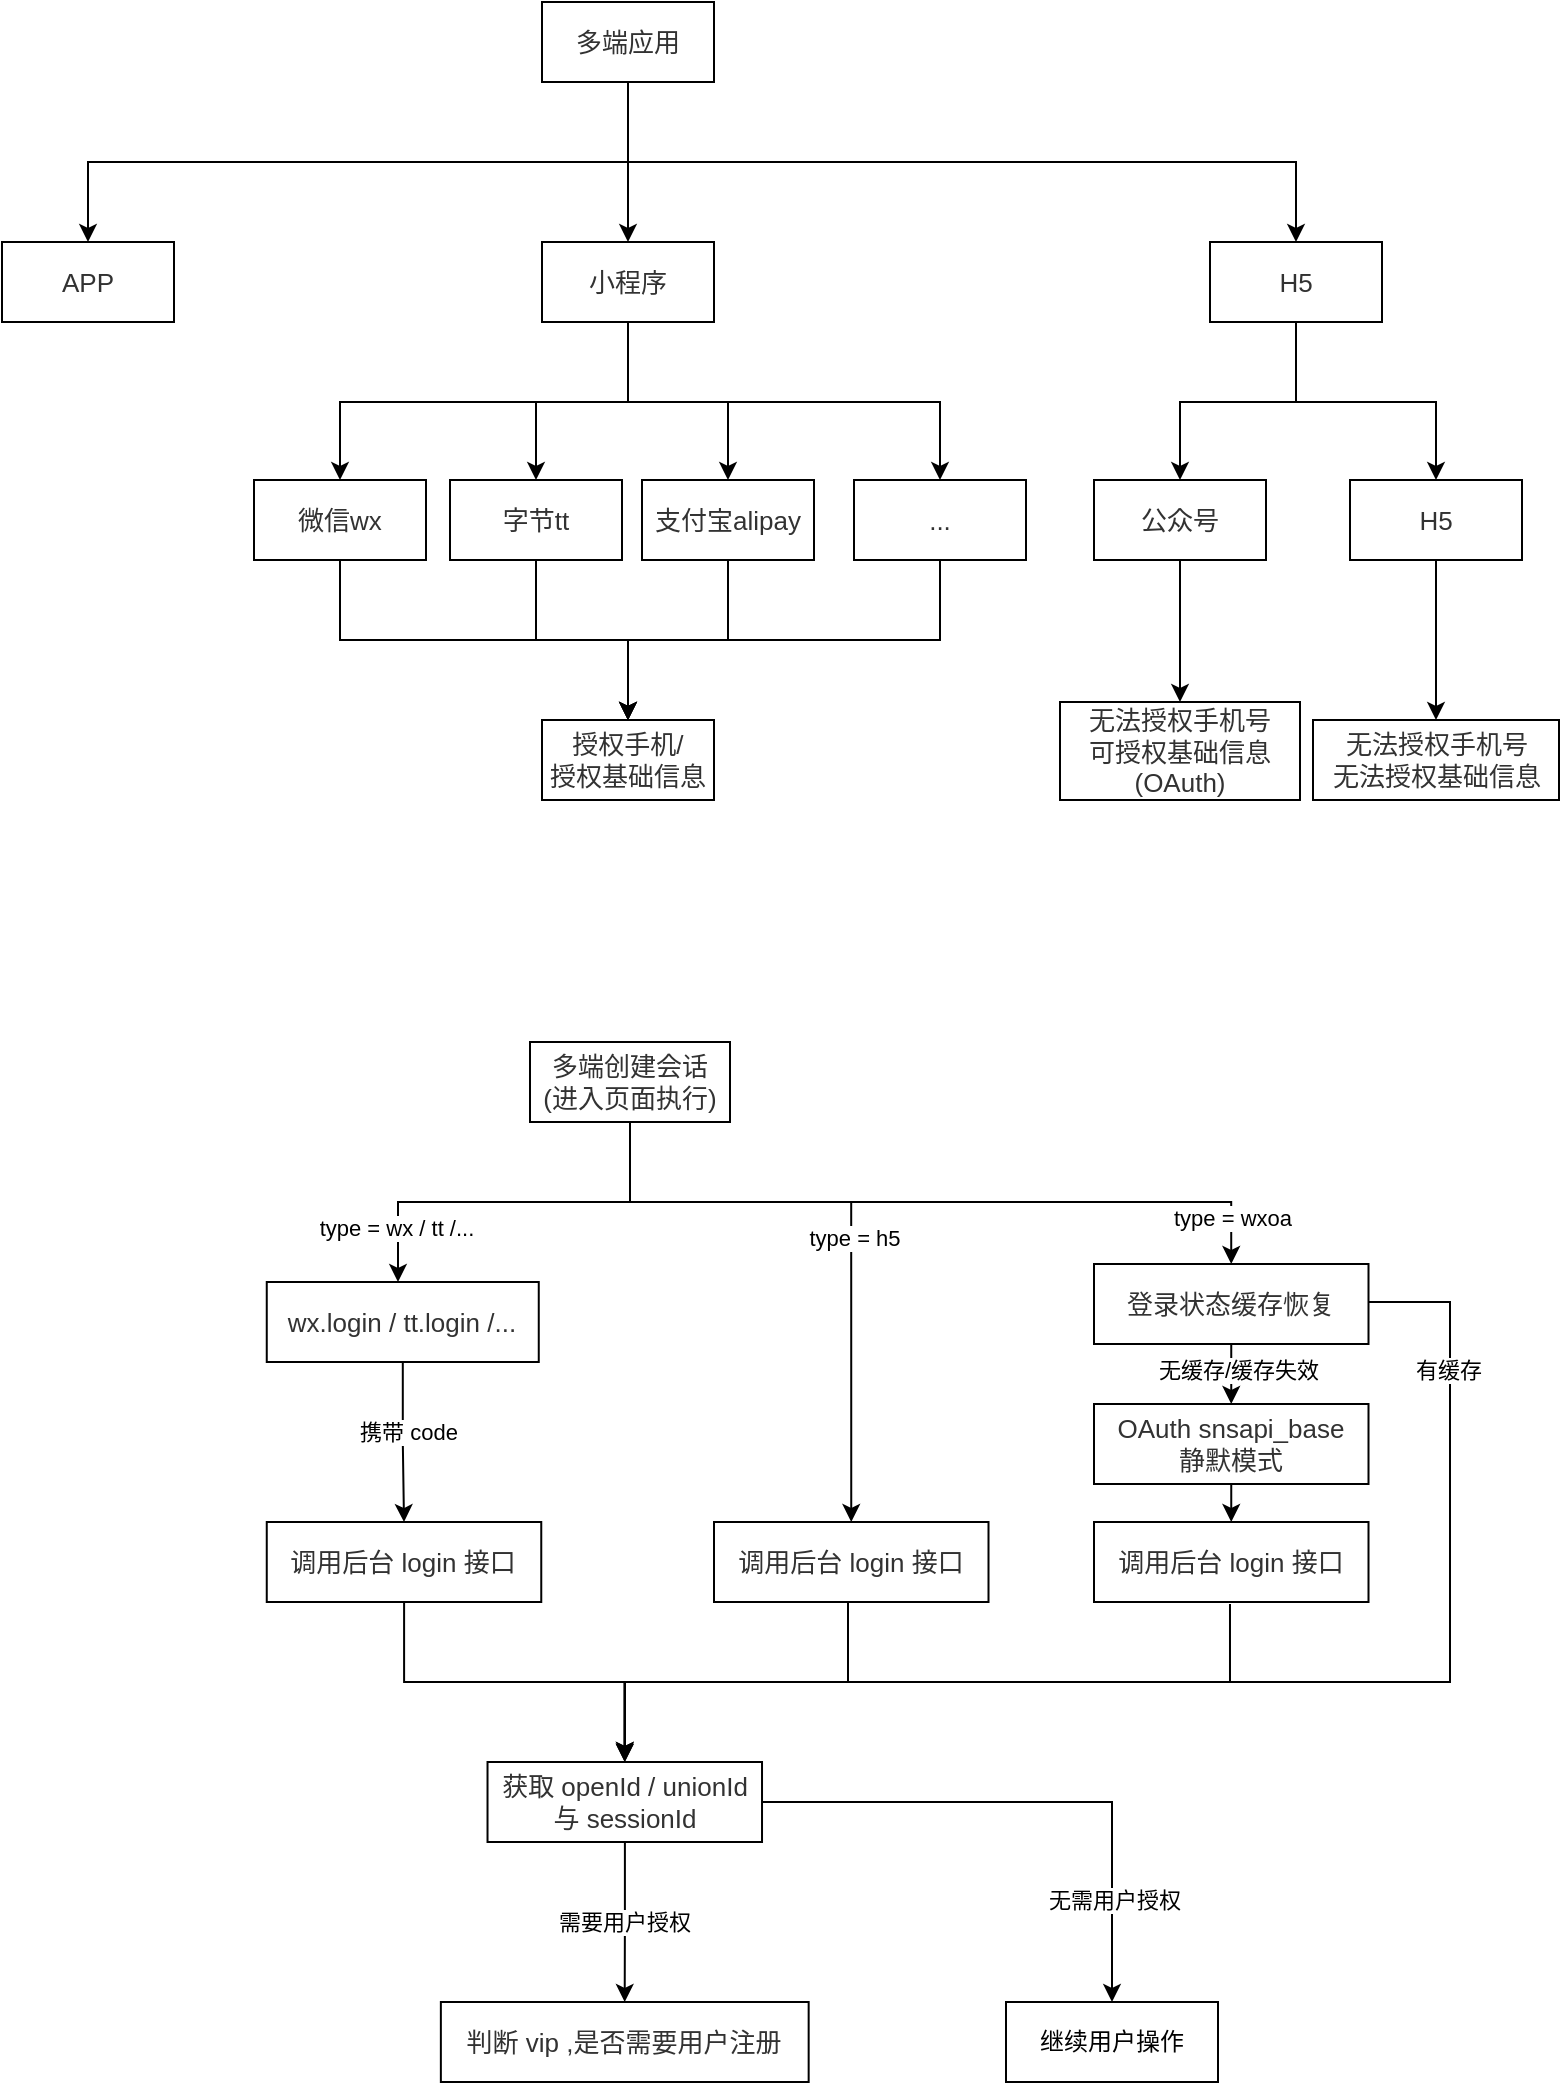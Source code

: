 <mxfile version="14.8.0" type="github" pages="2">
  <diagram id="C5RBs43oDa-KdzZeNtuy" name="创建会话">
    <mxGraphModel dx="924" dy="834" grid="0" gridSize="10" guides="1" tooltips="1" connect="1" arrows="1" fold="1" page="0" pageScale="1" pageWidth="827" pageHeight="1169" math="0" shadow="0">
      <root>
        <mxCell id="WIyWlLk6GJQsqaUBKTNV-0" />
        <mxCell id="WIyWlLk6GJQsqaUBKTNV-1" parent="WIyWlLk6GJQsqaUBKTNV-0" />
        <mxCell id="Mi_DHfxpMC7lXeQ3SID_-4" style="edgeStyle=orthogonalEdgeStyle;rounded=0;orthogonalLoop=1;jettySize=auto;html=1;entryX=0.5;entryY=0;entryDx=0;entryDy=0;" edge="1" parent="WIyWlLk6GJQsqaUBKTNV-1" source="Mi_DHfxpMC7lXeQ3SID_-0" target="Mi_DHfxpMC7lXeQ3SID_-1">
          <mxGeometry relative="1" as="geometry" />
        </mxCell>
        <mxCell id="Mi_DHfxpMC7lXeQ3SID_-5" style="edgeStyle=orthogonalEdgeStyle;rounded=0;orthogonalLoop=1;jettySize=auto;html=1;entryX=0.5;entryY=0;entryDx=0;entryDy=0;" edge="1" parent="WIyWlLk6GJQsqaUBKTNV-1" source="Mi_DHfxpMC7lXeQ3SID_-0" target="Mi_DHfxpMC7lXeQ3SID_-2">
          <mxGeometry relative="1" as="geometry">
            <Array as="points">
              <mxPoint x="339" y="120" />
              <mxPoint x="69" y="120" />
            </Array>
          </mxGeometry>
        </mxCell>
        <mxCell id="Mi_DHfxpMC7lXeQ3SID_-6" style="edgeStyle=orthogonalEdgeStyle;rounded=0;orthogonalLoop=1;jettySize=auto;html=1;entryX=0.5;entryY=0;entryDx=0;entryDy=0;" edge="1" parent="WIyWlLk6GJQsqaUBKTNV-1" source="Mi_DHfxpMC7lXeQ3SID_-0" target="Mi_DHfxpMC7lXeQ3SID_-3">
          <mxGeometry relative="1" as="geometry">
            <Array as="points">
              <mxPoint x="339" y="120" />
              <mxPoint x="673" y="120" />
            </Array>
          </mxGeometry>
        </mxCell>
        <mxCell id="Mi_DHfxpMC7lXeQ3SID_-0" value="&lt;span style=&quot;color: rgb(50 , 50 , 50) ; font-size: 13px ; background-color: rgba(255 , 255 , 255 , 0.01)&quot;&gt;多端应用&lt;/span&gt;" style="rounded=0;whiteSpace=wrap;html=1;" vertex="1" parent="WIyWlLk6GJQsqaUBKTNV-1">
          <mxGeometry x="296" y="40" width="86" height="40" as="geometry" />
        </mxCell>
        <mxCell id="Mi_DHfxpMC7lXeQ3SID_-11" style="edgeStyle=orthogonalEdgeStyle;rounded=0;orthogonalLoop=1;jettySize=auto;html=1;" edge="1" parent="WIyWlLk6GJQsqaUBKTNV-1" source="Mi_DHfxpMC7lXeQ3SID_-1" target="Mi_DHfxpMC7lXeQ3SID_-7">
          <mxGeometry relative="1" as="geometry">
            <Array as="points">
              <mxPoint x="339" y="240" />
              <mxPoint x="195" y="240" />
            </Array>
          </mxGeometry>
        </mxCell>
        <mxCell id="Mi_DHfxpMC7lXeQ3SID_-12" style="edgeStyle=orthogonalEdgeStyle;rounded=0;orthogonalLoop=1;jettySize=auto;html=1;entryX=0.5;entryY=0;entryDx=0;entryDy=0;" edge="1" parent="WIyWlLk6GJQsqaUBKTNV-1" source="Mi_DHfxpMC7lXeQ3SID_-1" target="Mi_DHfxpMC7lXeQ3SID_-8">
          <mxGeometry relative="1" as="geometry">
            <Array as="points">
              <mxPoint x="339" y="240" />
              <mxPoint x="293" y="240" />
            </Array>
          </mxGeometry>
        </mxCell>
        <mxCell id="Mi_DHfxpMC7lXeQ3SID_-13" style="edgeStyle=orthogonalEdgeStyle;rounded=0;orthogonalLoop=1;jettySize=auto;html=1;" edge="1" parent="WIyWlLk6GJQsqaUBKTNV-1" source="Mi_DHfxpMC7lXeQ3SID_-1" target="Mi_DHfxpMC7lXeQ3SID_-9">
          <mxGeometry relative="1" as="geometry">
            <Array as="points">
              <mxPoint x="339" y="240" />
              <mxPoint x="389" y="240" />
            </Array>
          </mxGeometry>
        </mxCell>
        <mxCell id="Mi_DHfxpMC7lXeQ3SID_-14" style="edgeStyle=orthogonalEdgeStyle;rounded=0;orthogonalLoop=1;jettySize=auto;html=1;" edge="1" parent="WIyWlLk6GJQsqaUBKTNV-1" source="Mi_DHfxpMC7lXeQ3SID_-1" target="Mi_DHfxpMC7lXeQ3SID_-10">
          <mxGeometry relative="1" as="geometry">
            <Array as="points">
              <mxPoint x="339" y="240" />
              <mxPoint x="495" y="240" />
            </Array>
          </mxGeometry>
        </mxCell>
        <mxCell id="Mi_DHfxpMC7lXeQ3SID_-1" value="&lt;font color=&quot;#323232&quot;&gt;&lt;span style=&quot;font-size: 13px ; background-color: rgba(255 , 255 , 255 , 0.01)&quot;&gt;小程序&lt;br&gt;&lt;/span&gt;&lt;/font&gt;" style="rounded=0;whiteSpace=wrap;html=1;" vertex="1" parent="WIyWlLk6GJQsqaUBKTNV-1">
          <mxGeometry x="296" y="160" width="86" height="40" as="geometry" />
        </mxCell>
        <mxCell id="Mi_DHfxpMC7lXeQ3SID_-2" value="&lt;span style=&quot;color: rgb(50 , 50 , 50) ; font-size: 13px ; background-color: rgba(255 , 255 , 255 , 0.01)&quot;&gt;APP&lt;/span&gt;" style="rounded=0;whiteSpace=wrap;html=1;" vertex="1" parent="WIyWlLk6GJQsqaUBKTNV-1">
          <mxGeometry x="26" y="160" width="86" height="40" as="geometry" />
        </mxCell>
        <mxCell id="Mi_DHfxpMC7lXeQ3SID_-22" style="edgeStyle=orthogonalEdgeStyle;rounded=0;orthogonalLoop=1;jettySize=auto;html=1;" edge="1" parent="WIyWlLk6GJQsqaUBKTNV-1" source="Mi_DHfxpMC7lXeQ3SID_-3" target="Mi_DHfxpMC7lXeQ3SID_-20">
          <mxGeometry relative="1" as="geometry">
            <Array as="points">
              <mxPoint x="673" y="240" />
              <mxPoint x="615" y="240" />
            </Array>
          </mxGeometry>
        </mxCell>
        <mxCell id="Mi_DHfxpMC7lXeQ3SID_-23" style="edgeStyle=orthogonalEdgeStyle;rounded=0;orthogonalLoop=1;jettySize=auto;html=1;" edge="1" parent="WIyWlLk6GJQsqaUBKTNV-1" source="Mi_DHfxpMC7lXeQ3SID_-3" target="Mi_DHfxpMC7lXeQ3SID_-21">
          <mxGeometry relative="1" as="geometry">
            <Array as="points">
              <mxPoint x="673" y="240" />
              <mxPoint x="743" y="240" />
            </Array>
          </mxGeometry>
        </mxCell>
        <mxCell id="Mi_DHfxpMC7lXeQ3SID_-3" value="&lt;span style=&quot;color: rgb(50 , 50 , 50) ; font-size: 13px ; background-color: rgba(255 , 255 , 255 , 0.01)&quot;&gt;H5&lt;/span&gt;" style="rounded=0;whiteSpace=wrap;html=1;" vertex="1" parent="WIyWlLk6GJQsqaUBKTNV-1">
          <mxGeometry x="630" y="160" width="86" height="40" as="geometry" />
        </mxCell>
        <mxCell id="Mi_DHfxpMC7lXeQ3SID_-16" style="edgeStyle=orthogonalEdgeStyle;rounded=0;orthogonalLoop=1;jettySize=auto;html=1;entryX=0.5;entryY=0;entryDx=0;entryDy=0;" edge="1" parent="WIyWlLk6GJQsqaUBKTNV-1" source="Mi_DHfxpMC7lXeQ3SID_-7" target="Mi_DHfxpMC7lXeQ3SID_-15">
          <mxGeometry relative="1" as="geometry">
            <Array as="points">
              <mxPoint x="195" y="359" />
              <mxPoint x="339" y="359" />
            </Array>
          </mxGeometry>
        </mxCell>
        <mxCell id="Mi_DHfxpMC7lXeQ3SID_-7" value="&lt;font color=&quot;#323232&quot;&gt;&lt;span style=&quot;font-size: 13px ; background-color: rgba(255 , 255 , 255 , 0.01)&quot;&gt;微信wx&lt;/span&gt;&lt;/font&gt;" style="rounded=0;whiteSpace=wrap;html=1;" vertex="1" parent="WIyWlLk6GJQsqaUBKTNV-1">
          <mxGeometry x="152" y="279" width="86" height="40" as="geometry" />
        </mxCell>
        <mxCell id="Mi_DHfxpMC7lXeQ3SID_-17" style="edgeStyle=orthogonalEdgeStyle;rounded=0;orthogonalLoop=1;jettySize=auto;html=1;entryX=0.5;entryY=0;entryDx=0;entryDy=0;" edge="1" parent="WIyWlLk6GJQsqaUBKTNV-1" source="Mi_DHfxpMC7lXeQ3SID_-8" target="Mi_DHfxpMC7lXeQ3SID_-15">
          <mxGeometry relative="1" as="geometry">
            <mxPoint x="336" y="389" as="targetPoint" />
            <Array as="points">
              <mxPoint x="293" y="359" />
              <mxPoint x="339" y="359" />
            </Array>
          </mxGeometry>
        </mxCell>
        <mxCell id="Mi_DHfxpMC7lXeQ3SID_-8" value="&lt;font color=&quot;#323232&quot;&gt;&lt;span style=&quot;font-size: 13px ; background-color: rgba(255 , 255 , 255 , 0.01)&quot;&gt;字节tt&lt;/span&gt;&lt;/font&gt;" style="rounded=0;whiteSpace=wrap;html=1;" vertex="1" parent="WIyWlLk6GJQsqaUBKTNV-1">
          <mxGeometry x="250" y="279" width="86" height="40" as="geometry" />
        </mxCell>
        <mxCell id="Mi_DHfxpMC7lXeQ3SID_-18" style="edgeStyle=orthogonalEdgeStyle;rounded=0;orthogonalLoop=1;jettySize=auto;html=1;entryX=0.5;entryY=0;entryDx=0;entryDy=0;" edge="1" parent="WIyWlLk6GJQsqaUBKTNV-1" source="Mi_DHfxpMC7lXeQ3SID_-9" target="Mi_DHfxpMC7lXeQ3SID_-15">
          <mxGeometry relative="1" as="geometry" />
        </mxCell>
        <mxCell id="Mi_DHfxpMC7lXeQ3SID_-9" value="&lt;span style=&quot;color: rgb(50 , 50 , 50) ; font-size: 13px ; background-color: rgba(255 , 255 , 255 , 0.01)&quot;&gt;支付宝alipay&lt;/span&gt;" style="rounded=0;whiteSpace=wrap;html=1;" vertex="1" parent="WIyWlLk6GJQsqaUBKTNV-1">
          <mxGeometry x="346" y="279" width="86" height="40" as="geometry" />
        </mxCell>
        <mxCell id="Mi_DHfxpMC7lXeQ3SID_-19" style="edgeStyle=orthogonalEdgeStyle;rounded=0;orthogonalLoop=1;jettySize=auto;html=1;entryX=0.5;entryY=0;entryDx=0;entryDy=0;" edge="1" parent="WIyWlLk6GJQsqaUBKTNV-1" source="Mi_DHfxpMC7lXeQ3SID_-10" target="Mi_DHfxpMC7lXeQ3SID_-15">
          <mxGeometry relative="1" as="geometry">
            <Array as="points">
              <mxPoint x="495" y="359" />
              <mxPoint x="339" y="359" />
            </Array>
          </mxGeometry>
        </mxCell>
        <mxCell id="Mi_DHfxpMC7lXeQ3SID_-10" value="&lt;font color=&quot;#323232&quot;&gt;&lt;span style=&quot;font-size: 13px ; background-color: rgba(255 , 255 , 255 , 0.01)&quot;&gt;...&lt;br&gt;&lt;/span&gt;&lt;/font&gt;" style="rounded=0;whiteSpace=wrap;html=1;" vertex="1" parent="WIyWlLk6GJQsqaUBKTNV-1">
          <mxGeometry x="452" y="279" width="86" height="40" as="geometry" />
        </mxCell>
        <mxCell id="Mi_DHfxpMC7lXeQ3SID_-15" value="&lt;font color=&quot;#323232&quot;&gt;&lt;span style=&quot;font-size: 13px ; background-color: rgba(255 , 255 , 255 , 0.01)&quot;&gt;授权手机/&lt;br&gt;授权基础信息&lt;/span&gt;&lt;/font&gt;" style="rounded=0;whiteSpace=wrap;html=1;" vertex="1" parent="WIyWlLk6GJQsqaUBKTNV-1">
          <mxGeometry x="296" y="399" width="86" height="40" as="geometry" />
        </mxCell>
        <mxCell id="Mi_DHfxpMC7lXeQ3SID_-26" style="edgeStyle=orthogonalEdgeStyle;rounded=0;orthogonalLoop=1;jettySize=auto;html=1;entryX=0.5;entryY=0;entryDx=0;entryDy=0;" edge="1" parent="WIyWlLk6GJQsqaUBKTNV-1" source="Mi_DHfxpMC7lXeQ3SID_-20" target="Mi_DHfxpMC7lXeQ3SID_-24">
          <mxGeometry relative="1" as="geometry" />
        </mxCell>
        <mxCell id="Mi_DHfxpMC7lXeQ3SID_-20" value="&lt;span style=&quot;color: rgb(50 , 50 , 50) ; font-size: 13px ; background-color: rgba(255 , 255 , 255 , 0.01)&quot;&gt;公众号&lt;br&gt;&lt;/span&gt;" style="rounded=0;whiteSpace=wrap;html=1;" vertex="1" parent="WIyWlLk6GJQsqaUBKTNV-1">
          <mxGeometry x="572" y="279" width="86" height="40" as="geometry" />
        </mxCell>
        <mxCell id="Mi_DHfxpMC7lXeQ3SID_-27" style="edgeStyle=orthogonalEdgeStyle;rounded=0;orthogonalLoop=1;jettySize=auto;html=1;entryX=0.5;entryY=0;entryDx=0;entryDy=0;" edge="1" parent="WIyWlLk6GJQsqaUBKTNV-1" source="Mi_DHfxpMC7lXeQ3SID_-21" target="Mi_DHfxpMC7lXeQ3SID_-25">
          <mxGeometry relative="1" as="geometry" />
        </mxCell>
        <mxCell id="Mi_DHfxpMC7lXeQ3SID_-21" value="&lt;font color=&quot;#323232&quot;&gt;&lt;span style=&quot;font-size: 13px ; background-color: rgba(255 , 255 , 255 , 0.01)&quot;&gt;H5&lt;/span&gt;&lt;/font&gt;" style="rounded=0;whiteSpace=wrap;html=1;" vertex="1" parent="WIyWlLk6GJQsqaUBKTNV-1">
          <mxGeometry x="700" y="279" width="86" height="40" as="geometry" />
        </mxCell>
        <mxCell id="Mi_DHfxpMC7lXeQ3SID_-24" value="&lt;span style=&quot;color: rgb(50 , 50 , 50) ; font-size: 13px ; background-color: rgba(255 , 255 , 255 , 0.01)&quot;&gt;无法授权手机号&lt;br&gt;可授权基础信息&lt;br&gt;(OAuth)&lt;br&gt;&lt;/span&gt;" style="rounded=0;whiteSpace=wrap;html=1;" vertex="1" parent="WIyWlLk6GJQsqaUBKTNV-1">
          <mxGeometry x="555" y="390" width="120" height="49" as="geometry" />
        </mxCell>
        <mxCell id="Mi_DHfxpMC7lXeQ3SID_-25" value="&lt;span style=&quot;color: rgb(50 , 50 , 50) ; font-size: 13px ; background-color: rgba(255 , 255 , 255 , 0.01)&quot;&gt;无法授权手机号&lt;br&gt;无法授权基础信息&lt;br&gt;&lt;/span&gt;" style="rounded=0;whiteSpace=wrap;html=1;" vertex="1" parent="WIyWlLk6GJQsqaUBKTNV-1">
          <mxGeometry x="681.5" y="399" width="123" height="40" as="geometry" />
        </mxCell>
        <mxCell id="Mi_DHfxpMC7lXeQ3SID_-30" style="edgeStyle=orthogonalEdgeStyle;rounded=0;orthogonalLoop=1;jettySize=auto;html=1;exitX=0.5;exitY=1;exitDx=0;exitDy=0;" edge="1" parent="WIyWlLk6GJQsqaUBKTNV-1" source="Mi_DHfxpMC7lXeQ3SID_-28" target="Mi_DHfxpMC7lXeQ3SID_-29">
          <mxGeometry relative="1" as="geometry">
            <Array as="points">
              <mxPoint x="340" y="640" />
              <mxPoint x="224" y="640" />
            </Array>
          </mxGeometry>
        </mxCell>
        <mxCell id="Mi_DHfxpMC7lXeQ3SID_-31" value="type = wx / tt /..." style="edgeLabel;html=1;align=center;verticalAlign=middle;resizable=0;points=[];" vertex="1" connectable="0" parent="Mi_DHfxpMC7lXeQ3SID_-30">
          <mxGeometry x="0.723" y="-1" relative="1" as="geometry">
            <mxPoint as="offset" />
          </mxGeometry>
        </mxCell>
        <mxCell id="Mi_DHfxpMC7lXeQ3SID_-57" style="edgeStyle=orthogonalEdgeStyle;rounded=0;orthogonalLoop=1;jettySize=auto;html=1;exitX=0.5;exitY=1;exitDx=0;exitDy=0;entryX=0.5;entryY=0;entryDx=0;entryDy=0;" edge="1" parent="WIyWlLk6GJQsqaUBKTNV-1" source="Mi_DHfxpMC7lXeQ3SID_-28" target="Mi_DHfxpMC7lXeQ3SID_-43">
          <mxGeometry relative="1" as="geometry">
            <mxPoint x="451" y="727" as="targetPoint" />
            <Array as="points">
              <mxPoint x="340" y="640" />
              <mxPoint x="451" y="640" />
            </Array>
          </mxGeometry>
        </mxCell>
        <mxCell id="Mi_DHfxpMC7lXeQ3SID_-58" value="type = h5" style="edgeLabel;html=1;align=center;verticalAlign=middle;resizable=0;points=[];" vertex="1" connectable="0" parent="Mi_DHfxpMC7lXeQ3SID_-57">
          <mxGeometry x="0.714" y="1" relative="1" as="geometry">
            <mxPoint y="-98" as="offset" />
          </mxGeometry>
        </mxCell>
        <mxCell id="Mi_DHfxpMC7lXeQ3SID_-133" value="type = wxoa" style="edgeStyle=orthogonalEdgeStyle;rounded=0;orthogonalLoop=1;jettySize=auto;html=1;exitX=0.5;exitY=1;exitDx=0;exitDy=0;endArrow=classic;endFill=1;entryX=0.5;entryY=0;entryDx=0;entryDy=0;" edge="1" parent="WIyWlLk6GJQsqaUBKTNV-1" source="Mi_DHfxpMC7lXeQ3SID_-28" target="u9Ts8fG_YbCbH6M2eurg-0">
          <mxGeometry x="0.876" relative="1" as="geometry">
            <Array as="points">
              <mxPoint x="340" y="640" />
              <mxPoint x="641" y="640" />
            </Array>
            <mxPoint as="offset" />
          </mxGeometry>
        </mxCell>
        <mxCell id="Mi_DHfxpMC7lXeQ3SID_-28" value="&lt;span style=&quot;color: rgb(50 , 50 , 50) ; font-size: 13px ; background-color: rgba(255 , 255 , 255 , 0.01)&quot;&gt;多端创建会话&lt;br&gt;(进入页面执行)&lt;br&gt;&lt;/span&gt;" style="rounded=0;whiteSpace=wrap;html=1;" vertex="1" parent="WIyWlLk6GJQsqaUBKTNV-1">
          <mxGeometry x="290" y="560" width="100" height="40" as="geometry" />
        </mxCell>
        <mxCell id="Mi_DHfxpMC7lXeQ3SID_-38" style="edgeStyle=orthogonalEdgeStyle;rounded=0;orthogonalLoop=1;jettySize=auto;html=1;entryX=0.5;entryY=0;entryDx=0;entryDy=0;" edge="1" parent="WIyWlLk6GJQsqaUBKTNV-1" source="Mi_DHfxpMC7lXeQ3SID_-29" target="Mi_DHfxpMC7lXeQ3SID_-36">
          <mxGeometry relative="1" as="geometry" />
        </mxCell>
        <mxCell id="Mi_DHfxpMC7lXeQ3SID_-39" value="携带 code" style="edgeLabel;html=1;align=center;verticalAlign=middle;resizable=0;points=[];" vertex="1" connectable="0" parent="Mi_DHfxpMC7lXeQ3SID_-38">
          <mxGeometry x="-0.15" y="2" relative="1" as="geometry">
            <mxPoint as="offset" />
          </mxGeometry>
        </mxCell>
        <mxCell id="Mi_DHfxpMC7lXeQ3SID_-29" value="&lt;font color=&quot;#323232&quot;&gt;&lt;span style=&quot;font-size: 13px ; background-color: rgba(255 , 255 , 255 , 0.01)&quot;&gt;wx.login / tt.login /...&lt;br&gt;&lt;/span&gt;&lt;/font&gt;" style="rounded=0;whiteSpace=wrap;html=1;" vertex="1" parent="WIyWlLk6GJQsqaUBKTNV-1">
          <mxGeometry x="158.38" y="680" width="136" height="40" as="geometry" />
        </mxCell>
        <mxCell id="Mi_DHfxpMC7lXeQ3SID_-42" style="edgeStyle=orthogonalEdgeStyle;rounded=0;orthogonalLoop=1;jettySize=auto;html=1;entryX=0.5;entryY=0;entryDx=0;entryDy=0;" edge="1" parent="WIyWlLk6GJQsqaUBKTNV-1" source="Mi_DHfxpMC7lXeQ3SID_-36" target="Mi_DHfxpMC7lXeQ3SID_-41">
          <mxGeometry relative="1" as="geometry">
            <Array as="points">
              <mxPoint x="227" y="880" />
              <mxPoint x="337" y="880" />
            </Array>
          </mxGeometry>
        </mxCell>
        <mxCell id="Mi_DHfxpMC7lXeQ3SID_-36" value="&lt;font color=&quot;#323232&quot;&gt;&lt;span style=&quot;font-size: 13px ; background-color: rgba(255 , 255 , 255 , 0.01)&quot;&gt;调用后台 login 接口&lt;/span&gt;&lt;/font&gt;" style="rounded=0;whiteSpace=wrap;html=1;" vertex="1" parent="WIyWlLk6GJQsqaUBKTNV-1">
          <mxGeometry x="158.38" y="800" width="137.25" height="40" as="geometry" />
        </mxCell>
        <mxCell id="Mi_DHfxpMC7lXeQ3SID_-47" style="edgeStyle=orthogonalEdgeStyle;rounded=0;orthogonalLoop=1;jettySize=auto;html=1;" edge="1" parent="WIyWlLk6GJQsqaUBKTNV-1" source="Mi_DHfxpMC7lXeQ3SID_-41" target="Mi_DHfxpMC7lXeQ3SID_-46">
          <mxGeometry relative="1" as="geometry" />
        </mxCell>
        <mxCell id="u9Ts8fG_YbCbH6M2eurg-5" value="需要用户授权" style="edgeLabel;html=1;align=center;verticalAlign=middle;resizable=0;points=[];" vertex="1" connectable="0" parent="Mi_DHfxpMC7lXeQ3SID_-47">
          <mxGeometry x="0.001" y="-1" relative="1" as="geometry">
            <mxPoint as="offset" />
          </mxGeometry>
        </mxCell>
        <mxCell id="u9Ts8fG_YbCbH6M2eurg-6" style="edgeStyle=orthogonalEdgeStyle;rounded=0;orthogonalLoop=1;jettySize=auto;html=1;endArrow=classic;endFill=1;entryX=0.5;entryY=0;entryDx=0;entryDy=0;" edge="1" parent="WIyWlLk6GJQsqaUBKTNV-1" source="Mi_DHfxpMC7lXeQ3SID_-41" target="u9Ts8fG_YbCbH6M2eurg-7">
          <mxGeometry relative="1" as="geometry">
            <mxPoint x="580" y="1034" as="targetPoint" />
          </mxGeometry>
        </mxCell>
        <mxCell id="u9Ts8fG_YbCbH6M2eurg-8" value="无需用户授权" style="edgeLabel;html=1;align=center;verticalAlign=middle;resizable=0;points=[];" vertex="1" connectable="0" parent="u9Ts8fG_YbCbH6M2eurg-6">
          <mxGeometry x="0.629" y="1" relative="1" as="geometry">
            <mxPoint as="offset" />
          </mxGeometry>
        </mxCell>
        <mxCell id="Mi_DHfxpMC7lXeQ3SID_-41" value="&lt;span style=&quot;color: rgb(50 , 50 , 50) ; font-size: 13px ; background-color: rgba(255 , 255 , 255 , 0.01)&quot;&gt;获取 openId / unionId 与 sessionId&lt;/span&gt;" style="rounded=0;whiteSpace=wrap;html=1;" vertex="1" parent="WIyWlLk6GJQsqaUBKTNV-1">
          <mxGeometry x="268.76" y="920" width="137.25" height="40" as="geometry" />
        </mxCell>
        <mxCell id="Mi_DHfxpMC7lXeQ3SID_-45" style="edgeStyle=orthogonalEdgeStyle;rounded=0;orthogonalLoop=1;jettySize=auto;html=1;entryX=0.5;entryY=0;entryDx=0;entryDy=0;" edge="1" parent="WIyWlLk6GJQsqaUBKTNV-1">
          <mxGeometry relative="1" as="geometry">
            <mxPoint x="449" y="838" as="sourcePoint" />
            <mxPoint x="337.385" y="920" as="targetPoint" />
            <Array as="points">
              <mxPoint x="449" y="880" />
              <mxPoint x="337" y="880" />
            </Array>
          </mxGeometry>
        </mxCell>
        <mxCell id="Mi_DHfxpMC7lXeQ3SID_-43" value="&lt;font color=&quot;#323232&quot;&gt;&lt;span style=&quot;font-size: 13px ; background-color: rgba(255 , 255 , 255 , 0.01)&quot;&gt;调用后台 login 接口&lt;/span&gt;&lt;/font&gt;" style="rounded=0;whiteSpace=wrap;html=1;" vertex="1" parent="WIyWlLk6GJQsqaUBKTNV-1">
          <mxGeometry x="382" y="800" width="137.25" height="40" as="geometry" />
        </mxCell>
        <mxCell id="Mi_DHfxpMC7lXeQ3SID_-46" value="&lt;font color=&quot;#323232&quot;&gt;&lt;span style=&quot;font-size: 13px ; background-color: rgba(255 , 255 , 255 , 0.01)&quot;&gt;判断 vip ,是否需要用户注册&lt;br&gt;&lt;/span&gt;&lt;/font&gt;" style="rounded=0;whiteSpace=wrap;html=1;" vertex="1" parent="WIyWlLk6GJQsqaUBKTNV-1">
          <mxGeometry x="245.43" y="1040" width="183.9" height="40" as="geometry" />
        </mxCell>
        <mxCell id="Mi_DHfxpMC7lXeQ3SID_-136" style="edgeStyle=orthogonalEdgeStyle;rounded=0;orthogonalLoop=1;jettySize=auto;html=1;exitX=0.5;exitY=1;exitDx=0;exitDy=0;entryX=0.5;entryY=0;entryDx=0;entryDy=0;endArrow=classic;endFill=1;" edge="1" parent="WIyWlLk6GJQsqaUBKTNV-1" source="Mi_DHfxpMC7lXeQ3SID_-132" target="Mi_DHfxpMC7lXeQ3SID_-135">
          <mxGeometry relative="1" as="geometry" />
        </mxCell>
        <mxCell id="Mi_DHfxpMC7lXeQ3SID_-132" value="&lt;font color=&quot;#323232&quot;&gt;&lt;span style=&quot;font-size: 13px ; background-color: rgba(255 , 255 , 255 , 0.01)&quot;&gt;OAuth snsapi_base&lt;br&gt;静默模式&lt;br&gt;&lt;/span&gt;&lt;/font&gt;" style="rounded=0;whiteSpace=wrap;html=1;" vertex="1" parent="WIyWlLk6GJQsqaUBKTNV-1">
          <mxGeometry x="572" y="741" width="137.25" height="40" as="geometry" />
        </mxCell>
        <mxCell id="Mi_DHfxpMC7lXeQ3SID_-137" style="edgeStyle=orthogonalEdgeStyle;rounded=0;orthogonalLoop=1;jettySize=auto;html=1;exitX=0.5;exitY=1;exitDx=0;exitDy=0;entryX=0.5;entryY=0;entryDx=0;entryDy=0;endArrow=classic;endFill=1;" edge="1" parent="WIyWlLk6GJQsqaUBKTNV-1">
          <mxGeometry relative="1" as="geometry">
            <mxPoint x="639.995" y="841" as="sourcePoint" />
            <mxPoint x="337.385" y="919" as="targetPoint" />
            <Array as="points">
              <mxPoint x="640" y="880" />
              <mxPoint x="337" y="880" />
            </Array>
          </mxGeometry>
        </mxCell>
        <mxCell id="Mi_DHfxpMC7lXeQ3SID_-135" value="&lt;font color=&quot;#323232&quot;&gt;&lt;span style=&quot;font-size: 13px ; background-color: rgba(255 , 255 , 255 , 0.01)&quot;&gt;调用后台 login 接口&lt;/span&gt;&lt;/font&gt;" style="rounded=0;whiteSpace=wrap;html=1;" vertex="1" parent="WIyWlLk6GJQsqaUBKTNV-1">
          <mxGeometry x="572" y="800" width="137.25" height="40" as="geometry" />
        </mxCell>
        <mxCell id="u9Ts8fG_YbCbH6M2eurg-1" style="edgeStyle=orthogonalEdgeStyle;rounded=0;orthogonalLoop=1;jettySize=auto;html=1;exitX=0.5;exitY=1;exitDx=0;exitDy=0;entryX=0.5;entryY=0;entryDx=0;entryDy=0;endArrow=classic;endFill=1;" edge="1" parent="WIyWlLk6GJQsqaUBKTNV-1" source="u9Ts8fG_YbCbH6M2eurg-0" target="Mi_DHfxpMC7lXeQ3SID_-132">
          <mxGeometry relative="1" as="geometry" />
        </mxCell>
        <mxCell id="u9Ts8fG_YbCbH6M2eurg-2" value="无缓存/缓存失效" style="edgeLabel;html=1;align=center;verticalAlign=middle;resizable=0;points=[];" vertex="1" connectable="0" parent="u9Ts8fG_YbCbH6M2eurg-1">
          <mxGeometry x="-0.133" y="3" relative="1" as="geometry">
            <mxPoint as="offset" />
          </mxGeometry>
        </mxCell>
        <mxCell id="u9Ts8fG_YbCbH6M2eurg-3" style="edgeStyle=orthogonalEdgeStyle;rounded=0;orthogonalLoop=1;jettySize=auto;html=1;exitX=1;exitY=0.5;exitDx=0;exitDy=0;entryX=0.5;entryY=0;entryDx=0;entryDy=0;endArrow=classic;endFill=1;" edge="1" parent="WIyWlLk6GJQsqaUBKTNV-1">
          <mxGeometry relative="1" as="geometry">
            <mxPoint x="709.25" y="690" as="sourcePoint" />
            <mxPoint x="337.385" y="919" as="targetPoint" />
            <Array as="points">
              <mxPoint x="750" y="690" />
              <mxPoint x="750" y="880" />
              <mxPoint x="337" y="880" />
            </Array>
          </mxGeometry>
        </mxCell>
        <mxCell id="u9Ts8fG_YbCbH6M2eurg-4" value="有缓存" style="edgeLabel;html=1;align=center;verticalAlign=middle;resizable=0;points=[];" vertex="1" connectable="0" parent="u9Ts8fG_YbCbH6M2eurg-3">
          <mxGeometry x="-0.781" relative="1" as="geometry">
            <mxPoint x="-1" as="offset" />
          </mxGeometry>
        </mxCell>
        <mxCell id="u9Ts8fG_YbCbH6M2eurg-0" value="&lt;font color=&quot;#323232&quot;&gt;&lt;span style=&quot;font-size: 13px ; background-color: rgba(255 , 255 , 255 , 0.01)&quot;&gt;登录状态缓存恢复&lt;br&gt;&lt;/span&gt;&lt;/font&gt;" style="rounded=0;whiteSpace=wrap;html=1;" vertex="1" parent="WIyWlLk6GJQsqaUBKTNV-1">
          <mxGeometry x="572" y="671" width="137.25" height="40" as="geometry" />
        </mxCell>
        <mxCell id="u9Ts8fG_YbCbH6M2eurg-7" value="继续用户操作" style="rounded=0;whiteSpace=wrap;html=1;" vertex="1" parent="WIyWlLk6GJQsqaUBKTNV-1">
          <mxGeometry x="528" y="1040" width="106" height="40" as="geometry" />
        </mxCell>
      </root>
    </mxGraphModel>
  </diagram>
  <diagram id="7xz5SPnKfroojHW1kmgG" name="注册">
    <mxGraphModel dx="924" dy="34" grid="0" gridSize="10" guides="1" tooltips="1" connect="1" arrows="1" fold="1" page="0" pageScale="1" pageWidth="827" pageHeight="1169" math="0" shadow="0">
      <root>
        <mxCell id="ohyI54VwJCBfwumpLrJB-0" />
        <mxCell id="ohyI54VwJCBfwumpLrJB-1" parent="ohyI54VwJCBfwumpLrJB-0" />
        <mxCell id="WsJk5vWc0W6o6c9m2ciT-0" style="edgeStyle=orthogonalEdgeStyle;rounded=0;orthogonalLoop=1;jettySize=auto;html=1;" edge="1" parent="ohyI54VwJCBfwumpLrJB-1" source="WsJk5vWc0W6o6c9m2ciT-4" target="WsJk5vWc0W6o6c9m2ciT-6">
          <mxGeometry relative="1" as="geometry">
            <Array as="points">
              <mxPoint x="336" y="1265" />
              <mxPoint x="242" y="1265" />
            </Array>
          </mxGeometry>
        </mxCell>
        <mxCell id="WsJk5vWc0W6o6c9m2ciT-1" value="自动获取手机号" style="edgeLabel;html=1;align=center;verticalAlign=middle;resizable=0;points=[];" vertex="1" connectable="0" parent="WsJk5vWc0W6o6c9m2ciT-0">
          <mxGeometry x="0.69" y="-2" relative="1" as="geometry">
            <mxPoint x="2" y="7" as="offset" />
          </mxGeometry>
        </mxCell>
        <mxCell id="ao9Hj0uer7AUnKwCzk-w-15" style="edgeStyle=orthogonalEdgeStyle;rounded=0;orthogonalLoop=1;jettySize=auto;html=1;endArrow=classic;endFill=1;" edge="1" parent="ohyI54VwJCBfwumpLrJB-1" source="WsJk5vWc0W6o6c9m2ciT-4">
          <mxGeometry relative="1" as="geometry">
            <mxPoint x="336.38" y="1241" as="sourcePoint" />
            <mxPoint x="424" y="1311.4" as="targetPoint" />
            <Array as="points">
              <mxPoint x="336" y="1265" />
              <mxPoint x="424" y="1265" />
            </Array>
          </mxGeometry>
        </mxCell>
        <mxCell id="ao9Hj0uer7AUnKwCzk-w-16" value="无法自动获取" style="edgeLabel;html=1;align=center;verticalAlign=middle;resizable=0;points=[];" vertex="1" connectable="0" parent="ao9Hj0uer7AUnKwCzk-w-15">
          <mxGeometry x="0.703" y="1" relative="1" as="geometry">
            <mxPoint x="-1" y="5" as="offset" />
          </mxGeometry>
        </mxCell>
        <mxCell id="WsJk5vWc0W6o6c9m2ciT-4" value="&lt;font color=&quot;#323232&quot;&gt;&lt;span style=&quot;font-size: 13px ; background-color: rgba(255 , 255 , 255 , 0.01)&quot;&gt;多端注册&lt;br&gt;用户绑定&lt;br&gt;&lt;/span&gt;&lt;/font&gt;" style="rounded=0;whiteSpace=wrap;html=1;" vertex="1" parent="ohyI54VwJCBfwumpLrJB-1">
          <mxGeometry x="294.38" y="1200" width="84" height="39" as="geometry" />
        </mxCell>
        <mxCell id="WsJk5vWc0W6o6c9m2ciT-5" style="edgeStyle=orthogonalEdgeStyle;rounded=0;orthogonalLoop=1;jettySize=auto;html=1;exitX=0.5;exitY=1;exitDx=0;exitDy=0;entryX=0.5;entryY=0;entryDx=0;entryDy=0;" edge="1" parent="ohyI54VwJCBfwumpLrJB-1" source="WsJk5vWc0W6o6c9m2ciT-6" target="WsJk5vWc0W6o6c9m2ciT-12">
          <mxGeometry relative="1" as="geometry">
            <Array as="points">
              <mxPoint x="243" y="1369" />
              <mxPoint x="337" y="1369" />
            </Array>
          </mxGeometry>
        </mxCell>
        <mxCell id="WsJk5vWc0W6o6c9m2ciT-6" value="&lt;font color=&quot;#323232&quot;&gt;&lt;span style=&quot;font-size: 13px ; background-color: rgba(255 , 255 , 255 , 0.01)&quot;&gt;点击授权绑定&lt;br&gt;&lt;/span&gt;&lt;/font&gt;" style="rounded=0;whiteSpace=wrap;html=1;" vertex="1" parent="ohyI54VwJCBfwumpLrJB-1">
          <mxGeometry x="201" y="1309.4" width="84" height="39" as="geometry" />
        </mxCell>
        <mxCell id="WsJk5vWc0W6o6c9m2ciT-7" style="edgeStyle=orthogonalEdgeStyle;rounded=0;orthogonalLoop=1;jettySize=auto;html=1;exitX=0.5;exitY=1;exitDx=0;exitDy=0;" edge="1" parent="ohyI54VwJCBfwumpLrJB-1" source="WsJk5vWc0W6o6c9m2ciT-9" target="WsJk5vWc0W6o6c9m2ciT-12">
          <mxGeometry relative="1" as="geometry">
            <Array as="points">
              <mxPoint x="425" y="1369" />
              <mxPoint x="337" y="1369" />
            </Array>
          </mxGeometry>
        </mxCell>
        <mxCell id="WsJk5vWc0W6o6c9m2ciT-8" value="type 、 手机号" style="edgeLabel;html=1;align=center;verticalAlign=middle;resizable=0;points=[];" vertex="1" connectable="0" parent="WsJk5vWc0W6o6c9m2ciT-7">
          <mxGeometry x="0.738" y="-2" relative="1" as="geometry">
            <mxPoint as="offset" />
          </mxGeometry>
        </mxCell>
        <mxCell id="WsJk5vWc0W6o6c9m2ciT-9" value="&lt;font color=&quot;#323232&quot;&gt;&lt;span style=&quot;font-size: 13px ; background-color: rgba(255 , 255 , 255 , 0.01)&quot;&gt;手动输入手机&lt;br&gt;&lt;/span&gt;&lt;/font&gt;" style="rounded=0;whiteSpace=wrap;html=1;" vertex="1" parent="ohyI54VwJCBfwumpLrJB-1">
          <mxGeometry x="383" y="1309.4" width="84" height="39" as="geometry" />
        </mxCell>
        <mxCell id="ao9Hj0uer7AUnKwCzk-w-10" style="edgeStyle=orthogonalEdgeStyle;rounded=0;orthogonalLoop=1;jettySize=auto;html=1;entryX=0.5;entryY=0;entryDx=0;entryDy=0;endArrow=classic;endFill=1;" edge="1" parent="ohyI54VwJCBfwumpLrJB-1" source="WsJk5vWc0W6o6c9m2ciT-12" target="ao9Hj0uer7AUnKwCzk-w-9">
          <mxGeometry relative="1" as="geometry" />
        </mxCell>
        <mxCell id="WsJk5vWc0W6o6c9m2ciT-12" value="&lt;font color=&quot;#323232&quot;&gt;&lt;span style=&quot;font-size: 13px ; background-color: rgba(255 , 255 , 255 , 0.01)&quot;&gt;调用后台 register 接口&lt;br&gt;&lt;/span&gt;&lt;/font&gt;" style="rounded=0;whiteSpace=wrap;html=1;" vertex="1" parent="ohyI54VwJCBfwumpLrJB-1">
          <mxGeometry x="265.07" y="1403.4" width="144.62" height="39" as="geometry" />
        </mxCell>
        <mxCell id="WsJk5vWc0W6o6c9m2ciT-13" style="edgeStyle=orthogonalEdgeStyle;rounded=0;orthogonalLoop=1;jettySize=auto;html=1;exitX=0.5;exitY=1;exitDx=0;exitDy=0;endArrow=classic;endFill=1;" edge="1" parent="ohyI54VwJCBfwumpLrJB-1" source="WsJk5vWc0W6o6c9m2ciT-16" target="WsJk5vWc0W6o6c9m2ciT-18">
          <mxGeometry relative="1" as="geometry">
            <Array as="points">
              <mxPoint x="336" y="1637" />
              <mxPoint x="222" y="1637" />
            </Array>
          </mxGeometry>
        </mxCell>
        <mxCell id="ao9Hj0uer7AUnKwCzk-w-17" value="wx/tt/..." style="edgeLabel;html=1;align=center;verticalAlign=middle;resizable=0;points=[];" vertex="1" connectable="0" parent="WsJk5vWc0W6o6c9m2ciT-13">
          <mxGeometry x="0.809" y="2" relative="1" as="geometry">
            <mxPoint y="-5" as="offset" />
          </mxGeometry>
        </mxCell>
        <mxCell id="WsJk5vWc0W6o6c9m2ciT-14" style="edgeStyle=orthogonalEdgeStyle;rounded=0;orthogonalLoop=1;jettySize=auto;html=1;exitX=0.5;exitY=1;exitDx=0;exitDy=0;endArrow=classic;endFill=1;" edge="1" parent="ohyI54VwJCBfwumpLrJB-1" source="WsJk5vWc0W6o6c9m2ciT-16" target="WsJk5vWc0W6o6c9m2ciT-20">
          <mxGeometry relative="1" as="geometry" />
        </mxCell>
        <mxCell id="ao9Hj0uer7AUnKwCzk-w-18" value="wxoa" style="edgeLabel;html=1;align=center;verticalAlign=middle;resizable=0;points=[];" vertex="1" connectable="0" parent="WsJk5vWc0W6o6c9m2ciT-14">
          <mxGeometry x="0.396" relative="1" as="geometry">
            <mxPoint y="-6" as="offset" />
          </mxGeometry>
        </mxCell>
        <mxCell id="WsJk5vWc0W6o6c9m2ciT-15" style="edgeStyle=orthogonalEdgeStyle;rounded=0;orthogonalLoop=1;jettySize=auto;html=1;endArrow=classic;endFill=1;" edge="1" parent="ohyI54VwJCBfwumpLrJB-1" source="WsJk5vWc0W6o6c9m2ciT-16" target="WsJk5vWc0W6o6c9m2ciT-22">
          <mxGeometry relative="1" as="geometry">
            <mxPoint x="336.24" y="1617" as="sourcePoint" />
            <mxPoint x="455" y="1670" as="targetPoint" />
            <Array as="points">
              <mxPoint x="336" y="1637" />
              <mxPoint x="455" y="1637" />
            </Array>
          </mxGeometry>
        </mxCell>
        <mxCell id="ao9Hj0uer7AUnKwCzk-w-19" value="h5" style="edgeLabel;html=1;align=center;verticalAlign=middle;resizable=0;points=[];" vertex="1" connectable="0" parent="WsJk5vWc0W6o6c9m2ciT-15">
          <mxGeometry x="0.813" y="-1" relative="1" as="geometry">
            <mxPoint x="1" y="-7" as="offset" />
          </mxGeometry>
        </mxCell>
        <mxCell id="WsJk5vWc0W6o6c9m2ciT-16" value="获取基础信息" style="whiteSpace=wrap;html=1;" vertex="1" parent="ohyI54VwJCBfwumpLrJB-1">
          <mxGeometry x="289.43" y="1579" width="93.62" height="39" as="geometry" />
        </mxCell>
        <mxCell id="WsJk5vWc0W6o6c9m2ciT-17" style="edgeStyle=orthogonalEdgeStyle;rounded=0;orthogonalLoop=1;jettySize=auto;html=1;exitX=0.5;exitY=1;exitDx=0;exitDy=0;endArrow=classic;endFill=1;" edge="1" parent="ohyI54VwJCBfwumpLrJB-1" source="WsJk5vWc0W6o6c9m2ciT-18" target="WsJk5vWc0W6o6c9m2ciT-23">
          <mxGeometry relative="1" as="geometry">
            <Array as="points">
              <mxPoint x="222" y="1730.6" />
              <mxPoint x="336" y="1730.6" />
            </Array>
          </mxGeometry>
        </mxCell>
        <mxCell id="WsJk5vWc0W6o6c9m2ciT-18" value="授权弹窗" style="whiteSpace=wrap;html=1;" vertex="1" parent="ohyI54VwJCBfwumpLrJB-1">
          <mxGeometry x="175" y="1671" width="93.62" height="39" as="geometry" />
        </mxCell>
        <mxCell id="WsJk5vWc0W6o6c9m2ciT-19" style="edgeStyle=orthogonalEdgeStyle;rounded=0;orthogonalLoop=1;jettySize=auto;html=1;exitX=0.5;exitY=1;exitDx=0;exitDy=0;endArrow=classic;endFill=1;entryX=0.5;entryY=0;entryDx=0;entryDy=0;" edge="1" parent="ohyI54VwJCBfwumpLrJB-1" source="WsJk5vWc0W6o6c9m2ciT-20" target="WsJk5vWc0W6o6c9m2ciT-23">
          <mxGeometry relative="1" as="geometry">
            <mxPoint x="336.801" y="1759.412" as="targetPoint" />
          </mxGeometry>
        </mxCell>
        <mxCell id="WsJk5vWc0W6o6c9m2ciT-20" value="OAuth snsapi_userinfo" style="whiteSpace=wrap;html=1;" vertex="1" parent="ohyI54VwJCBfwumpLrJB-1">
          <mxGeometry x="289.43" y="1671" width="93.62" height="39" as="geometry" />
        </mxCell>
        <mxCell id="WsJk5vWc0W6o6c9m2ciT-21" style="edgeStyle=orthogonalEdgeStyle;rounded=0;orthogonalLoop=1;jettySize=auto;html=1;entryX=0.5;entryY=0;entryDx=0;entryDy=0;endArrow=classic;endFill=1;" edge="1" parent="ohyI54VwJCBfwumpLrJB-1" source="WsJk5vWc0W6o6c9m2ciT-22">
          <mxGeometry relative="1" as="geometry">
            <mxPoint x="454.685" y="1711" as="sourcePoint" />
            <mxPoint x="336.24" y="1780" as="targetPoint" />
            <Array as="points">
              <mxPoint x="455" y="1730.6" />
              <mxPoint x="336" y="1730.6" />
            </Array>
          </mxGeometry>
        </mxCell>
        <mxCell id="WsJk5vWc0W6o6c9m2ciT-22" value="提醒完善个人资料" style="whiteSpace=wrap;html=1;" vertex="1" parent="ohyI54VwJCBfwumpLrJB-1">
          <mxGeometry x="403.69" y="1671" width="101.99" height="39" as="geometry" />
        </mxCell>
        <mxCell id="ao9Hj0uer7AUnKwCzk-w-24" style="edgeStyle=orthogonalEdgeStyle;rounded=0;orthogonalLoop=1;jettySize=auto;html=1;exitX=1;exitY=0.5;exitDx=0;exitDy=0;entryX=0;entryY=0.5;entryDx=0;entryDy=0;endArrow=classic;endFill=1;" edge="1" parent="ohyI54VwJCBfwumpLrJB-1" source="WsJk5vWc0W6o6c9m2ciT-23" target="WsJk5vWc0W6o6c9m2ciT-28">
          <mxGeometry relative="1" as="geometry">
            <Array as="points">
              <mxPoint x="533" y="1776" />
              <mxPoint x="533" y="1511" />
            </Array>
          </mxGeometry>
        </mxCell>
        <mxCell id="WsJk5vWc0W6o6c9m2ciT-23" value="saveUserInfo" style="whiteSpace=wrap;html=1;" vertex="1" parent="ohyI54VwJCBfwumpLrJB-1">
          <mxGeometry x="289.57" y="1756.6" width="93.62" height="39" as="geometry" />
        </mxCell>
        <mxCell id="WsJk5vWc0W6o6c9m2ciT-27" style="edgeStyle=orthogonalEdgeStyle;rounded=0;orthogonalLoop=1;jettySize=auto;html=1;exitX=0.5;exitY=1;exitDx=0;exitDy=0;endArrow=classic;endFill=1;" edge="1" parent="ohyI54VwJCBfwumpLrJB-1" source="WsJk5vWc0W6o6c9m2ciT-24" target="WsJk5vWc0W6o6c9m2ciT-25">
          <mxGeometry relative="1" as="geometry" />
        </mxCell>
        <mxCell id="WsJk5vWc0W6o6c9m2ciT-24" value="&lt;font color=&quot;#323232&quot;&gt;&lt;span style=&quot;font-size: 13px ; background-color: rgba(255 , 255 , 255 , 0.01)&quot;&gt;触发动作&lt;br&gt;&lt;/span&gt;&lt;/font&gt;" style="rounded=0;whiteSpace=wrap;html=1;" vertex="1" parent="ohyI54VwJCBfwumpLrJB-1">
          <mxGeometry x="294.38" y="1018" width="84" height="39" as="geometry" />
        </mxCell>
        <mxCell id="WsJk5vWc0W6o6c9m2ciT-26" value="N" style="edgeStyle=orthogonalEdgeStyle;rounded=0;orthogonalLoop=1;jettySize=auto;html=1;exitX=0.5;exitY=1;exitDx=0;exitDy=0;entryX=0.5;entryY=0;entryDx=0;entryDy=0;endArrow=classic;endFill=1;" edge="1" parent="ohyI54VwJCBfwumpLrJB-1" source="WsJk5vWc0W6o6c9m2ciT-25" target="WsJk5vWc0W6o6c9m2ciT-4">
          <mxGeometry x="-0.355" relative="1" as="geometry">
            <mxPoint as="offset" />
          </mxGeometry>
        </mxCell>
        <mxCell id="ao9Hj0uer7AUnKwCzk-w-21" style="edgeStyle=orthogonalEdgeStyle;rounded=0;orthogonalLoop=1;jettySize=auto;html=1;exitX=1;exitY=0.5;exitDx=0;exitDy=0;entryX=0;entryY=0.5;entryDx=0;entryDy=0;endArrow=classic;endFill=1;" edge="1" parent="ohyI54VwJCBfwumpLrJB-1" source="WsJk5vWc0W6o6c9m2ciT-25" target="WsJk5vWc0W6o6c9m2ciT-28">
          <mxGeometry relative="1" as="geometry">
            <Array as="points">
              <mxPoint x="533" y="1129" />
              <mxPoint x="533" y="1511" />
            </Array>
          </mxGeometry>
        </mxCell>
        <mxCell id="ao9Hj0uer7AUnKwCzk-w-22" value="Y" style="edgeLabel;html=1;align=center;verticalAlign=middle;resizable=0;points=[];" vertex="1" connectable="0" parent="ao9Hj0uer7AUnKwCzk-w-21">
          <mxGeometry x="-0.88" y="2" relative="1" as="geometry">
            <mxPoint as="offset" />
          </mxGeometry>
        </mxCell>
        <mxCell id="WsJk5vWc0W6o6c9m2ciT-25" value="是否注册" style="rhombus;whiteSpace=wrap;html=1;shadow=0;strokeColor=#000000;fillColor=#ffffff;" vertex="1" parent="ohyI54VwJCBfwumpLrJB-1">
          <mxGeometry x="296.38" y="1089" width="80" height="80" as="geometry" />
        </mxCell>
        <mxCell id="WsJk5vWc0W6o6c9m2ciT-28" value="&lt;font color=&quot;#323232&quot;&gt;&lt;span style=&quot;font-size: 13px ; background-color: rgba(255 , 255 , 255 , 0.01)&quot;&gt;继续执行动作&lt;br&gt;&lt;/span&gt;&lt;/font&gt;" style="rounded=0;whiteSpace=wrap;html=1;" vertex="1" parent="ohyI54VwJCBfwumpLrJB-1">
          <mxGeometry x="587" y="1491.5" width="84" height="39" as="geometry" />
        </mxCell>
        <mxCell id="ao9Hj0uer7AUnKwCzk-w-11" style="edgeStyle=orthogonalEdgeStyle;rounded=0;orthogonalLoop=1;jettySize=auto;html=1;exitX=0.5;exitY=1;exitDx=0;exitDy=0;entryX=0.5;entryY=0;entryDx=0;entryDy=0;endArrow=classic;endFill=1;" edge="1" parent="ohyI54VwJCBfwumpLrJB-1" source="ao9Hj0uer7AUnKwCzk-w-9" target="WsJk5vWc0W6o6c9m2ciT-16">
          <mxGeometry relative="1" as="geometry" />
        </mxCell>
        <mxCell id="ao9Hj0uer7AUnKwCzk-w-14" value="Y" style="edgeLabel;html=1;align=center;verticalAlign=middle;resizable=0;points=[];" vertex="1" connectable="0" parent="ao9Hj0uer7AUnKwCzk-w-11">
          <mxGeometry x="-0.12" y="2" relative="1" as="geometry">
            <mxPoint x="-2" as="offset" />
          </mxGeometry>
        </mxCell>
        <mxCell id="ao9Hj0uer7AUnKwCzk-w-20" style="edgeStyle=orthogonalEdgeStyle;rounded=0;orthogonalLoop=1;jettySize=auto;html=1;exitX=1;exitY=0.5;exitDx=0;exitDy=0;entryX=0;entryY=0.5;entryDx=0;entryDy=0;endArrow=classic;endFill=1;" edge="1" parent="ohyI54VwJCBfwumpLrJB-1" source="ao9Hj0uer7AUnKwCzk-w-9" target="WsJk5vWc0W6o6c9m2ciT-28">
          <mxGeometry relative="1" as="geometry" />
        </mxCell>
        <mxCell id="ao9Hj0uer7AUnKwCzk-w-23" value="N" style="edgeLabel;html=1;align=center;verticalAlign=middle;resizable=0;points=[];" vertex="1" connectable="0" parent="ao9Hj0uer7AUnKwCzk-w-20">
          <mxGeometry x="-0.678" relative="1" as="geometry">
            <mxPoint as="offset" />
          </mxGeometry>
        </mxCell>
        <mxCell id="ao9Hj0uer7AUnKwCzk-w-9" value="是否获取基础信息" style="rhombus;whiteSpace=wrap;html=1;shadow=0;strokeColor=#000000;fillColor=#ffffff;" vertex="1" parent="ohyI54VwJCBfwumpLrJB-1">
          <mxGeometry x="270.07" y="1471" width="134.62" height="80" as="geometry" />
        </mxCell>
      </root>
    </mxGraphModel>
  </diagram>
</mxfile>
